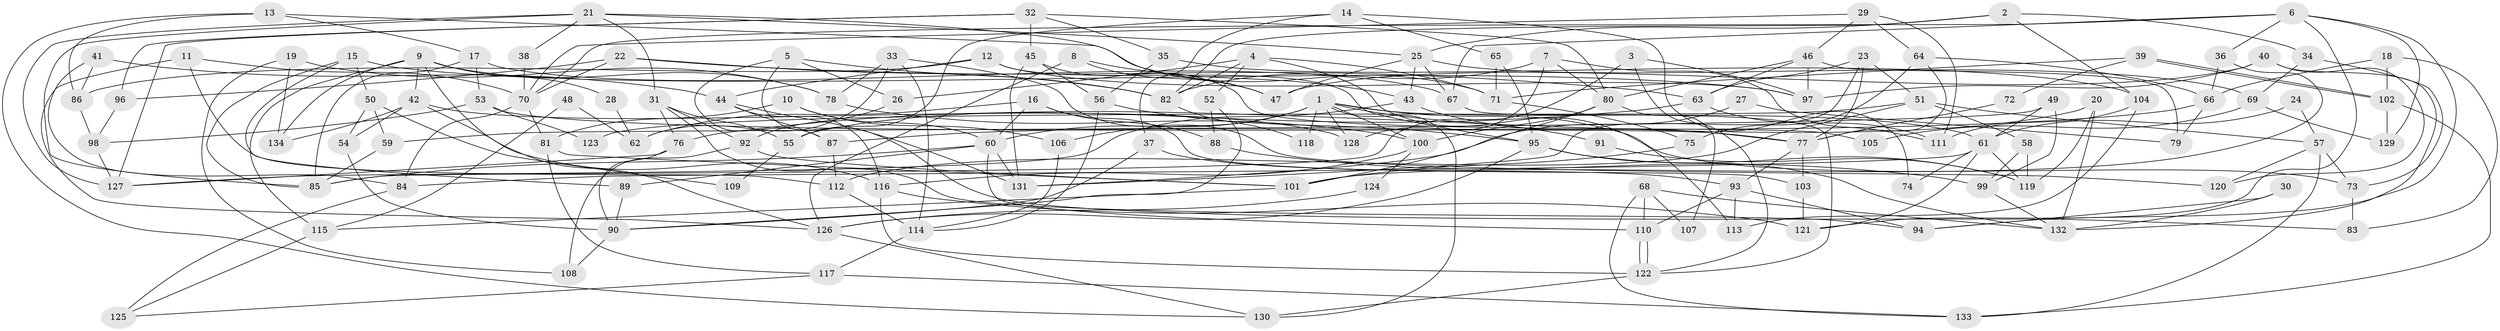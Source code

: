 // Generated by graph-tools (version 1.1) at 2025/15/03/09/25 04:15:05]
// undirected, 134 vertices, 268 edges
graph export_dot {
graph [start="1"]
  node [color=gray90,style=filled];
  1;
  2;
  3;
  4;
  5;
  6;
  7;
  8;
  9;
  10;
  11;
  12;
  13;
  14;
  15;
  16;
  17;
  18;
  19;
  20;
  21;
  22;
  23;
  24;
  25;
  26;
  27;
  28;
  29;
  30;
  31;
  32;
  33;
  34;
  35;
  36;
  37;
  38;
  39;
  40;
  41;
  42;
  43;
  44;
  45;
  46;
  47;
  48;
  49;
  50;
  51;
  52;
  53;
  54;
  55;
  56;
  57;
  58;
  59;
  60;
  61;
  62;
  63;
  64;
  65;
  66;
  67;
  68;
  69;
  70;
  71;
  72;
  73;
  74;
  75;
  76;
  77;
  78;
  79;
  80;
  81;
  82;
  83;
  84;
  85;
  86;
  87;
  88;
  89;
  90;
  91;
  92;
  93;
  94;
  95;
  96;
  97;
  98;
  99;
  100;
  101;
  102;
  103;
  104;
  105;
  106;
  107;
  108;
  109;
  110;
  111;
  112;
  113;
  114;
  115;
  116;
  117;
  118;
  119;
  120;
  121;
  122;
  123;
  124;
  125;
  126;
  127;
  128;
  129;
  130;
  131;
  132;
  133;
  134;
  1 -- 128;
  1 -- 106;
  1 -- 60;
  1 -- 61;
  1 -- 73;
  1 -- 91;
  1 -- 100;
  1 -- 118;
  1 -- 130;
  2 -- 25;
  2 -- 82;
  2 -- 34;
  2 -- 104;
  3 -- 85;
  3 -- 122;
  3 -- 97;
  4 -- 113;
  4 -- 82;
  4 -- 26;
  4 -- 52;
  4 -- 71;
  5 -- 82;
  5 -- 26;
  5 -- 83;
  5 -- 87;
  6 -- 121;
  6 -- 67;
  6 -- 36;
  6 -- 70;
  6 -- 94;
  6 -- 129;
  7 -- 80;
  7 -- 111;
  7 -- 82;
  7 -- 128;
  8 -- 126;
  8 -- 47;
  8 -- 43;
  9 -- 126;
  9 -- 134;
  9 -- 28;
  9 -- 42;
  9 -- 78;
  9 -- 115;
  10 -- 81;
  10 -- 60;
  10 -- 106;
  11 -- 126;
  11 -- 70;
  11 -- 112;
  12 -- 97;
  12 -- 44;
  12 -- 86;
  12 -- 95;
  13 -- 17;
  13 -- 130;
  13 -- 71;
  13 -- 86;
  14 -- 65;
  14 -- 55;
  14 -- 37;
  14 -- 74;
  15 -- 50;
  15 -- 85;
  15 -- 89;
  15 -- 97;
  16 -- 60;
  16 -- 103;
  16 -- 62;
  16 -- 88;
  17 -- 85;
  17 -- 67;
  17 -- 53;
  18 -- 66;
  18 -- 83;
  18 -- 102;
  19 -- 78;
  19 -- 108;
  19 -- 134;
  20 -- 132;
  20 -- 119;
  20 -- 55;
  21 -- 25;
  21 -- 127;
  21 -- 31;
  21 -- 38;
  21 -- 47;
  21 -- 85;
  22 -- 63;
  22 -- 70;
  22 -- 82;
  22 -- 96;
  23 -- 131;
  23 -- 77;
  23 -- 51;
  23 -- 63;
  24 -- 61;
  24 -- 57;
  25 -- 43;
  25 -- 47;
  25 -- 67;
  25 -- 69;
  26 -- 92;
  27 -- 131;
  27 -- 79;
  28 -- 62;
  29 -- 64;
  29 -- 70;
  29 -- 46;
  29 -- 111;
  30 -- 94;
  30 -- 132;
  31 -- 76;
  31 -- 55;
  31 -- 92;
  31 -- 94;
  32 -- 35;
  32 -- 96;
  32 -- 45;
  32 -- 80;
  32 -- 127;
  33 -- 78;
  33 -- 120;
  33 -- 62;
  33 -- 114;
  34 -- 69;
  34 -- 73;
  35 -- 104;
  35 -- 56;
  36 -- 101;
  36 -- 66;
  37 -- 93;
  37 -- 90;
  38 -- 70;
  39 -- 71;
  39 -- 102;
  39 -- 102;
  39 -- 72;
  40 -- 132;
  40 -- 97;
  40 -- 47;
  40 -- 120;
  41 -- 44;
  41 -- 86;
  41 -- 84;
  42 -- 116;
  42 -- 54;
  42 -- 128;
  42 -- 134;
  43 -- 127;
  43 -- 77;
  44 -- 131;
  44 -- 87;
  44 -- 116;
  45 -- 56;
  45 -- 105;
  45 -- 131;
  46 -- 97;
  46 -- 63;
  46 -- 79;
  46 -- 80;
  48 -- 115;
  48 -- 62;
  49 -- 99;
  49 -- 61;
  49 -- 59;
  50 -- 59;
  50 -- 54;
  50 -- 109;
  51 -- 112;
  51 -- 57;
  51 -- 58;
  51 -- 123;
  52 -- 90;
  52 -- 88;
  53 -- 98;
  53 -- 77;
  53 -- 123;
  54 -- 90;
  55 -- 109;
  56 -- 114;
  56 -- 95;
  57 -- 73;
  57 -- 120;
  57 -- 133;
  58 -- 99;
  58 -- 119;
  59 -- 85;
  60 -- 110;
  60 -- 85;
  60 -- 89;
  60 -- 131;
  61 -- 84;
  61 -- 74;
  61 -- 119;
  61 -- 121;
  63 -- 76;
  63 -- 111;
  64 -- 66;
  64 -- 77;
  64 -- 75;
  65 -- 95;
  65 -- 71;
  66 -- 87;
  66 -- 79;
  67 -- 122;
  68 -- 110;
  68 -- 133;
  68 -- 107;
  68 -- 132;
  69 -- 129;
  69 -- 105;
  70 -- 81;
  70 -- 84;
  71 -- 75;
  72 -- 77;
  73 -- 83;
  75 -- 101;
  76 -- 90;
  76 -- 127;
  77 -- 93;
  77 -- 103;
  78 -- 100;
  80 -- 100;
  80 -- 101;
  80 -- 107;
  81 -- 117;
  81 -- 101;
  82 -- 118;
  84 -- 125;
  86 -- 98;
  87 -- 112;
  88 -- 99;
  89 -- 90;
  90 -- 108;
  91 -- 119;
  92 -- 101;
  92 -- 108;
  93 -- 94;
  93 -- 110;
  93 -- 113;
  95 -- 119;
  95 -- 126;
  95 -- 132;
  96 -- 98;
  98 -- 127;
  99 -- 132;
  100 -- 116;
  100 -- 124;
  101 -- 115;
  102 -- 129;
  102 -- 133;
  103 -- 121;
  104 -- 111;
  104 -- 113;
  106 -- 114;
  110 -- 122;
  110 -- 122;
  112 -- 114;
  114 -- 117;
  115 -- 125;
  116 -- 121;
  116 -- 122;
  117 -- 125;
  117 -- 133;
  122 -- 130;
  124 -- 126;
  126 -- 130;
}
